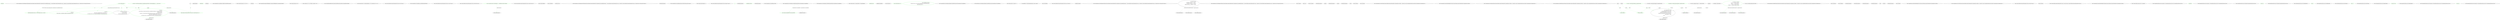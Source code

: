 digraph  {
d18 [cluster="CommandLine.Core.ValueMapper.MapValuesImpl(System.Collections.Generic.IEnumerable<CommandLine.Core.SpecificationProperty>, System.Collections.Generic.IEnumerable<string>, System.Func<System.Collections.Generic.IEnumerable<string>, System.Type, bool, CSharpx.Maybe<object>>)", color=green, community=0, label="yield break;", prediction=0, span="36-36"];
d4 [cluster="CommandLine.Core.ValueMapper.MapValuesImpl(System.Collections.Generic.IEnumerable<CommandLine.Core.SpecificationProperty>, System.Collections.Generic.IEnumerable<string>, System.Func<System.Collections.Generic.IEnumerable<string>, System.Type, bool, CSharpx.Maybe<object>>)", label="Entry CommandLine.Core.ValueMapper.MapValuesImpl(System.Collections.Generic.IEnumerable<CommandLine.Core.SpecificationProperty>, System.Collections.Generic.IEnumerable<string>, System.Func<System.Collections.Generic.IEnumerable<string>, System.Type, bool, CSharpx.Maybe<object>>)", span="29-29"];
d17 [cluster="CommandLine.Core.ValueMapper.MapValuesImpl(System.Collections.Generic.IEnumerable<CommandLine.Core.SpecificationProperty>, System.Collections.Generic.IEnumerable<string>, System.Func<System.Collections.Generic.IEnumerable<string>, System.Type, bool, CSharpx.Maybe<object>>)", label="specProps.Empty()", span="34-34"];
d19 [cluster="CommandLine.Core.ValueMapper.MapValuesImpl(System.Collections.Generic.IEnumerable<CommandLine.Core.SpecificationProperty>, System.Collections.Generic.IEnumerable<string>, System.Func<System.Collections.Generic.IEnumerable<string>, System.Type, bool, CSharpx.Maybe<object>>)", color=green, community=0, label="var pt = specProps.First()", prediction=1, span="38-38"];
d22 [cluster="CommandLine.Core.ValueMapper.MapValuesImpl(System.Collections.Generic.IEnumerable<CommandLine.Core.SpecificationProperty>, System.Collections.Generic.IEnumerable<string>, System.Func<System.Collections.Generic.IEnumerable<string>, System.Type, bool, CSharpx.Maybe<object>>)", color=green, community=0, label="yield return\r\n                    Tuple.Create(pt, pt.Specification.MakeErrorInCaseOfMinConstraint());", prediction=1, span="42-43"];
d21 [cluster="CommandLine.Core.ValueMapper.MapValuesImpl(System.Collections.Generic.IEnumerable<CommandLine.Core.SpecificationProperty>, System.Collections.Generic.IEnumerable<string>, System.Func<System.Collections.Generic.IEnumerable<string>, System.Type, bool, CSharpx.Maybe<object>>)", color=green, community=0, label="taken.Empty()", prediction=3, span="40-40"];
d23 [cluster="CommandLine.Core.ValueMapper.MapValuesImpl(System.Collections.Generic.IEnumerable<CommandLine.Core.SpecificationProperty>, System.Collections.Generic.IEnumerable<string>, System.Func<System.Collections.Generic.IEnumerable<string>, System.Type, bool, CSharpx.Maybe<object>>)", label="yield break;", span="44-44"];
d38 [cluster="CommandLine.Core.Specification.MakeErrorInCaseOfMinConstraint()", label="Entry CommandLine.Core.Specification.MakeErrorInCaseOfMinConstraint()", span="87-87"];
d39 [cluster="System.Tuple.Create<T1, T2>(T1, T2)", label="Entry System.Tuple.Create<T1, T2>(T1, T2)", span="0-0"];
d26 [cluster="CommandLine.Core.ValueMapper.MapValuesImpl(System.Collections.Generic.IEnumerable<CommandLine.Core.SpecificationProperty>, System.Collections.Generic.IEnumerable<string>, System.Func<System.Collections.Generic.IEnumerable<string>, System.Type, bool, CSharpx.Maybe<object>>)", color=green, community=0, label="yield return\r\n                    Tuple.Create<SpecificationProperty, Maybe<Error>>(\r\n                        pt, Maybe.Just<Error>(new SequenceOutOfRangeError(NameInfo.EmptyName)));", prediction=1, span="52-54"];
d25 [cluster="CommandLine.Core.ValueMapper.MapValuesImpl(System.Collections.Generic.IEnumerable<CommandLine.Core.SpecificationProperty>, System.Collections.Generic.IEnumerable<string>, System.Func<System.Collections.Generic.IEnumerable<string>, System.Type, bool, CSharpx.Maybe<object>>)", label="pt.Specification.Max.IsJust()\r\n                && next.IsNothing()\r\n                && values.Skip(taken.Count()).Any()", span="48-50"];
d27 [cluster="CommandLine.Core.ValueMapper.MapValuesImpl(System.Collections.Generic.IEnumerable<CommandLine.Core.SpecificationProperty>, System.Collections.Generic.IEnumerable<string>, System.Func<System.Collections.Generic.IEnumerable<string>, System.Type, bool, CSharpx.Maybe<object>>)", label="yield break;", span="55-55"];
d46 [cluster="CommandLine.SequenceOutOfRangeError.SequenceOutOfRangeError(CommandLine.NameInfo)", label="Entry CommandLine.SequenceOutOfRangeError.SequenceOutOfRangeError(CommandLine.NameInfo)", span="360-360"];
d47 [cluster="CSharpx.Maybe.Just<T>(T)", label="Entry CSharpx.Maybe.Just<T>(T)", span="124-124"];
d28 [cluster="CommandLine.Core.ValueMapper.MapValuesImpl(System.Collections.Generic.IEnumerable<CommandLine.Core.SpecificationProperty>, System.Collections.Generic.IEnumerable<string>, System.Func<System.Collections.Generic.IEnumerable<string>, System.Type, bool, CSharpx.Maybe<object>>)", color=green, community=0, label="yield return\r\n                converter(taken, pt.Property.PropertyType, pt.Specification.TargetType != TargetType.Sequence)\r\n                    .MapValueOrDefault(\r\n                        converted => Tuple.Create(pt.WithValue(Maybe.Just(converted)), Maybe.Nothing<Error>()),\r\n                        Tuple.Create<SpecificationProperty, Maybe<Error>>(\r\n                            pt, Maybe.Just<Error>(new BadFormatConversionError(NameInfo.EmptyName))));", prediction=1, span="58-63"];
d20 [cluster="CommandLine.Core.ValueMapper.MapValuesImpl(System.Collections.Generic.IEnumerable<CommandLine.Core.SpecificationProperty>, System.Collections.Generic.IEnumerable<string>, System.Func<System.Collections.Generic.IEnumerable<string>, System.Type, bool, CSharpx.Maybe<object>>)", color=green, community=0, label="var taken = values.Take(pt.Specification.CountOfMaxNumberOfValues().MapValueOrDefault(n => n, values.Count()))", prediction=1, span="39-39"];
d29 [cluster="CommandLine.Core.ValueMapper.MapValuesImpl(System.Collections.Generic.IEnumerable<CommandLine.Core.SpecificationProperty>, System.Collections.Generic.IEnumerable<string>, System.Func<System.Collections.Generic.IEnumerable<string>, System.Type, bool, CSharpx.Maybe<object>>)", color=green, community=0, label="MapValuesImpl(specProps.Skip(1), values.Skip(taken.Count()), converter)", prediction=1, span="65-65"];
d48 [cluster="System.Func<T1, T2, T3, TResult>.Invoke(T1, T2, T3)", label="Entry System.Func<T1, T2, T3, TResult>.Invoke(T1, T2, T3)", span="0-0"];
d49 [cluster="CommandLine.BadFormatConversionError.BadFormatConversionError(CommandLine.NameInfo)", label="Entry CommandLine.BadFormatConversionError.BadFormatConversionError(CommandLine.NameInfo)", span="349-349"];
d36 [cluster="CSharpx.Maybe<T1>.MapValueOrDefault<T1, T2>(System.Func<T1, T2>, T2)", label="Entry CSharpx.Maybe<T1>.MapValueOrDefault<T1, T2>(System.Func<T1, T2>, T2)", span="377-377"];
d57 [cluster="lambda expression", label="Entry lambda expression", span="61-61"];
d33 [cluster="System.Collections.Generic.IEnumerable<TSource>.First<TSource>()", label="Entry System.Collections.Generic.IEnumerable<TSource>.First<TSource>()", span="0-0"];
d58 [cluster="lambda expression", color=green, community=0, label="Tuple.Create(pt.WithValue(Maybe.Just(converted)), Maybe.Nothing<Error>())", prediction=1, span="61-61"];
d34 [cluster="CommandLine.Core.Specification.CountOfMaxNumberOfValues()", label="Entry CommandLine.Core.Specification.CountOfMaxNumberOfValues()", span="71-71"];
d35 [cluster="System.Collections.Generic.IEnumerable<TSource>.Count<TSource>()", label="Entry System.Collections.Generic.IEnumerable<TSource>.Count<TSource>()", span="0-0"];
d37 [cluster="System.Collections.Generic.IEnumerable<TSource>.Take<TSource>(int)", label="Entry System.Collections.Generic.IEnumerable<TSource>.Take<TSource>(int)", span="0-0"];
d50 [cluster="lambda expression", label="Entry lambda expression", span="39-39"];
d24 [cluster="CommandLine.Core.ValueMapper.MapValuesImpl(System.Collections.Generic.IEnumerable<CommandLine.Core.SpecificationProperty>, System.Collections.Generic.IEnumerable<string>, System.Func<System.Collections.Generic.IEnumerable<string>, System.Type, bool, CSharpx.Maybe<object>>)", color=green, community=0, label="var next = specProps.Skip(1).FirstOrDefault(s => s.Specification.IsValue()).ToMaybe()", prediction=9, span="47-47"];
d40 [cluster="System.Collections.Generic.IEnumerable<TSource>.Skip<TSource>(int)", label="Entry System.Collections.Generic.IEnumerable<TSource>.Skip<TSource>(int)", span="0-0"];
d41 [cluster="Unk.FirstOrDefault", label="Entry Unk.FirstOrDefault", span=""];
d42 [cluster="Unk.ToMaybe", label="Entry Unk.ToMaybe", span=""];
d53 [cluster="lambda expression", label="Entry lambda expression", span="47-47"];
d30 [cluster="CommandLine.Core.ValueMapper.MapValuesImpl(System.Collections.Generic.IEnumerable<CommandLine.Core.SpecificationProperty>, System.Collections.Generic.IEnumerable<string>, System.Func<System.Collections.Generic.IEnumerable<string>, System.Type, bool, CSharpx.Maybe<object>>)", label="yield return value;", span="67-67"];
d31 [cluster="CommandLine.Core.ValueMapper.MapValuesImpl(System.Collections.Generic.IEnumerable<CommandLine.Core.SpecificationProperty>, System.Collections.Generic.IEnumerable<string>, System.Func<System.Collections.Generic.IEnumerable<string>, System.Type, bool, CSharpx.Maybe<object>>)", label="Exit CommandLine.Core.ValueMapper.MapValuesImpl(System.Collections.Generic.IEnumerable<CommandLine.Core.SpecificationProperty>, System.Collections.Generic.IEnumerable<string>, System.Func<System.Collections.Generic.IEnumerable<string>, System.Type, bool, CSharpx.Maybe<object>>)", span="29-29"];
d75 [label=pt, span=""];
d59 [cluster="lambda expression", label="Exit lambda expression", span="61-61"];
d60 [cluster="CommandLine.Core.SpecificationProperty.WithValue(CSharpx.Maybe<object>)", label="Entry CommandLine.Core.SpecificationProperty.WithValue(CSharpx.Maybe<object>)", span="18-18"];
d61 [cluster="CSharpx.Maybe.Nothing<T>()", label="Entry CSharpx.Maybe.Nothing<T>()", span="116-116"];
d32 [cluster="System.Collections.Generic.IEnumerable<TSource>.Empty<TSource>()", label="Entry System.Collections.Generic.IEnumerable<TSource>.Empty<TSource>()", span="31-31"];
d51 [cluster="lambda expression", color=green, community=1, label=n, prediction=10, span="39-39"];
d52 [cluster="lambda expression", label="Exit lambda expression", span="39-39"];
d54 [cluster="lambda expression", color=green, community=0, label="s.Specification.IsValue()", prediction=11, span="47-47"];
d55 [cluster="lambda expression", label="Exit lambda expression", span="47-47"];
d56 [cluster="CommandLine.Core.Specification.IsValue()", label="Entry CommandLine.Core.Specification.IsValue()", span="15-15"];
d68 [cluster="CommandLine.Core.ValueMapper.CountOfMaxNumberOfValues(CommandLine.Core.Specification)", color=green, community=0, label="return Maybe.Just(specification.Max.FromJustOrFail());", prediction=12, span="80-80"];
d62 [cluster="CommandLine.Core.ValueMapper.CountOfMaxNumberOfValues(CommandLine.Core.Specification)", label="Entry CommandLine.Core.ValueMapper.CountOfMaxNumberOfValues(CommandLine.Core.Specification)", span="71-71"];
d67 [cluster="CommandLine.Core.ValueMapper.CountOfMaxNumberOfValues(CommandLine.Core.Specification)", label="specification.Max.IsJust()", span="78-78"];
d70 [cluster="CommandLine.Core.ValueMapper.CountOfMaxNumberOfValues(CommandLine.Core.Specification)", label="Exit CommandLine.Core.ValueMapper.CountOfMaxNumberOfValues(CommandLine.Core.Specification)", span="71-71"];
d71 [cluster="CSharpx.Maybe<T>.FromJustOrFail<T>(System.Exception)", label="Entry CSharpx.Maybe<T>.FromJustOrFail<T>(System.Exception)", span="355-355"];
d64 [cluster="CommandLine.Core.ValueMapper.CountOfMaxNumberOfValues(CommandLine.Core.Specification)", color=green, community=0, label="TargetType.Scalar", prediction=13, span="75-75"];
d63 [cluster="CommandLine.Core.ValueMapper.CountOfMaxNumberOfValues(CommandLine.Core.Specification)", label="specification.TargetType", span="73-73"];
d65 [cluster="CommandLine.Core.ValueMapper.CountOfMaxNumberOfValues(CommandLine.Core.Specification)", label="return Maybe.Just(1);", span="76-76"];
d69 [cluster="CommandLine.Core.ValueMapper.CountOfMaxNumberOfValues(CommandLine.Core.Specification)", color=green, community=0, label="return Maybe.Nothing<int>();", prediction=14, span="84-84"];
d73 [cluster="CommandLine.Core.ValueMapper.MakeErrorInCaseOfMinConstraint(CommandLine.Core.Specification)", color=green, community=0, label="return specification.Min.IsJust()\r\n                ? Maybe.Just<Error>(new SequenceOutOfRangeError(NameInfo.EmptyName))\r\n                : Maybe.Nothing<Error>();", prediction=15, span="89-91"];
d72 [cluster="CommandLine.Core.ValueMapper.MakeErrorInCaseOfMinConstraint(CommandLine.Core.Specification)", label="Entry CommandLine.Core.ValueMapper.MakeErrorInCaseOfMinConstraint(CommandLine.Core.Specification)", span="87-87"];
d74 [cluster="CommandLine.Core.ValueMapper.MakeErrorInCaseOfMinConstraint(CommandLine.Core.Specification)", label="Exit CommandLine.Core.ValueMapper.MakeErrorInCaseOfMinConstraint(CommandLine.Core.Specification)", span="87-87"];
d43 [cluster="CSharpx.Maybe<T>.IsJust<T>()", label="Entry CSharpx.Maybe<T>.IsJust<T>()", span="326-326"];
d1 [cluster="CommandLine.Core.ValueMapper.MapValues(System.Collections.Generic.IEnumerable<CommandLine.Core.SpecificationProperty>, System.Collections.Generic.IEnumerable<string>, System.Func<System.Collections.Generic.IEnumerable<string>, System.Type, bool, CSharpx.Maybe<object>>)", label="var propAndErrors = MapValuesImpl(specProps, values, converter)", span="20-20"];
d44 [cluster="Unk.IsNothing", label="Entry Unk.IsNothing", span=""];
d45 [cluster="System.Collections.Generic.IEnumerable<TSource>.Any<TSource>()", label="Entry System.Collections.Generic.IEnumerable<TSource>.Any<TSource>()", span="0-0"];
d66 [cluster="CommandLine.Core.ValueMapper.CountOfMaxNumberOfValues(CommandLine.Core.Specification)", label="TargetType.Sequence", span="77-77"];
d0 [cluster="CommandLine.Core.ValueMapper.MapValues(System.Collections.Generic.IEnumerable<CommandLine.Core.SpecificationProperty>, System.Collections.Generic.IEnumerable<string>, System.Func<System.Collections.Generic.IEnumerable<string>, System.Type, bool, CSharpx.Maybe<object>>)", label="Entry CommandLine.Core.ValueMapper.MapValues(System.Collections.Generic.IEnumerable<CommandLine.Core.SpecificationProperty>, System.Collections.Generic.IEnumerable<string>, System.Func<System.Collections.Generic.IEnumerable<string>, System.Type, bool, CSharpx.Maybe<object>>)", span="15-15"];
d2 [cluster="CommandLine.Core.ValueMapper.MapValues(System.Collections.Generic.IEnumerable<CommandLine.Core.SpecificationProperty>, System.Collections.Generic.IEnumerable<string>, System.Func<System.Collections.Generic.IEnumerable<string>, System.Type, bool, CSharpx.Maybe<object>>)", label="return Result.Succeed(\r\n                propAndErrors.Select(pe => pe.Item1),\r\n                propAndErrors.Select(pe => pe.Item2)\r\n                    .OfType<Just<Error>>().Select(e => e.Value)\r\n                );", span="22-26"];
d3 [cluster="CommandLine.Core.ValueMapper.MapValues(System.Collections.Generic.IEnumerable<CommandLine.Core.SpecificationProperty>, System.Collections.Generic.IEnumerable<string>, System.Func<System.Collections.Generic.IEnumerable<string>, System.Type, bool, CSharpx.Maybe<object>>)", label="Exit CommandLine.Core.ValueMapper.MapValues(System.Collections.Generic.IEnumerable<CommandLine.Core.SpecificationProperty>, System.Collections.Generic.IEnumerable<string>, System.Func<System.Collections.Generic.IEnumerable<string>, System.Type, bool, CSharpx.Maybe<object>>)", span="15-15"];
d5 [cluster="Unk.Select", label="Entry Unk.Select", span=""];
d6 [cluster="Unk.>", label="Entry Unk.>", span=""];
d7 [cluster="Unk.Succeed", label="Entry Unk.Succeed", span=""];
d8 [cluster="lambda expression", label="Entry lambda expression", span="23-23"];
d11 [cluster="lambda expression", label="Entry lambda expression", span="24-24"];
d14 [cluster="lambda expression", label="Entry lambda expression", span="25-25"];
d10 [cluster="lambda expression", label="Exit lambda expression", span="23-23"];
d9 [cluster="lambda expression", label="pe.Item1", span="23-23"];
d13 [cluster="lambda expression", label="Exit lambda expression", span="24-24"];
d12 [cluster="lambda expression", label="pe.Item2", span="24-24"];
d16 [cluster="lambda expression", label="Exit lambda expression", span="25-25"];
d15 [cluster="lambda expression", label="e.Value", span="25-25"];
m0_14 [cluster="Unk.Where", file="Tokenizer.cs", label="Entry Unk.Where", span=""];
m0_22 [cluster="Unk.Create", file="Tokenizer.cs", label="Entry Unk.Create", span=""];
m0_12 [cluster="CommandLine.Core.Scalar.Partition(System.Collections.Generic.IEnumerable<CommandLine.Core.Token>, System.Func<string, CommandLine.Infrastructure.Maybe<CommandLine.Core.TypeDescriptor>>)", file="Tokenizer.cs", label="Entry CommandLine.Core.Scalar.Partition(System.Collections.Generic.IEnumerable<CommandLine.Core.Token>, System.Func<string, CommandLine.Infrastructure.Maybe<CommandLine.Core.TypeDescriptor>>)", span="11-11"];
m0_18 [cluster="CommandLine.Core.KeyValuePairHelper.ForScalar(System.Collections.Generic.IEnumerable<CommandLine.Core.Token>)", file="Tokenizer.cs", label="Entry CommandLine.Core.KeyValuePairHelper.ForScalar(System.Collections.Generic.IEnumerable<CommandLine.Core.Token>)", span="16-16"];
m0_13 [cluster="CommandLine.Core.Sequence.Partition(System.Collections.Generic.IEnumerable<CommandLine.Core.Token>, System.Func<string, CommandLine.Infrastructure.Maybe<CommandLine.Core.TypeDescriptor>>)", file="Tokenizer.cs", label="Entry CommandLine.Core.Sequence.Partition(System.Collections.Generic.IEnumerable<CommandLine.Core.Token>, System.Func<string, CommandLine.Infrastructure.Maybe<CommandLine.Core.TypeDescriptor>>)", span="11-11"];
m0_0 [cluster="CommandLine.Core.TokenPartitioner.Partition(System.Collections.Generic.IEnumerable<CommandLine.Core.Token>, System.Func<string, CommandLine.Infrastructure.Maybe<CommandLine.Core.TypeDescriptor>>)", file="Tokenizer.cs", label="Entry CommandLine.Core.TokenPartitioner.Partition(System.Collections.Generic.IEnumerable<CommandLine.Core.Token>, System.Func<string, CommandLine.Infrastructure.Maybe<CommandLine.Core.TypeDescriptor>>)", span="12-12"];
m0_3 [cluster="CommandLine.Core.TokenPartitioner.Partition(System.Collections.Generic.IEnumerable<CommandLine.Core.Token>, System.Func<string, CommandLine.Infrastructure.Maybe<CommandLine.Core.TypeDescriptor>>)", color=green, community=0, file="Tokenizer.cs", label="var scalars = Scalar.Partition(tokenList, typeLookup).ToList()", prediction=16, span="18-18"];
m0_1 [cluster="CommandLine.Core.TokenPartitioner.Partition(System.Collections.Generic.IEnumerable<CommandLine.Core.Token>, System.Func<string, CommandLine.Infrastructure.Maybe<CommandLine.Core.TypeDescriptor>>)", file="Tokenizer.cs", label="var tokenList = tokens.ToList()", span="16-16"];
m0_2 [cluster="CommandLine.Core.TokenPartitioner.Partition(System.Collections.Generic.IEnumerable<CommandLine.Core.Token>, System.Func<string, CommandLine.Infrastructure.Maybe<CommandLine.Core.TypeDescriptor>>)", file="Tokenizer.cs", label="var switches = Switch.Partition(tokenList, typeLookup).ToList()", span="17-17"];
m0_4 [cluster="CommandLine.Core.TokenPartitioner.Partition(System.Collections.Generic.IEnumerable<CommandLine.Core.Token>, System.Func<string, CommandLine.Infrastructure.Maybe<CommandLine.Core.TypeDescriptor>>)", color=green, community=0, file="Tokenizer.cs", label="var sequences = Sequence.Partition(tokenList, typeLookup).ToList()", prediction=17, span="19-19"];
m0_5 [cluster="CommandLine.Core.TokenPartitioner.Partition(System.Collections.Generic.IEnumerable<CommandLine.Core.Token>, System.Func<string, CommandLine.Infrastructure.Maybe<CommandLine.Core.TypeDescriptor>>)", color=green, community=0, file="Tokenizer.cs", label="var nonOptions = tokenList\r\n                .Where(t => !switches.Contains(t))\r\n                .Where(t => !scalars.Contains(t))\r\n                .Where(t => !sequences.Contains(t)).ToList()", prediction=18, span="20-23"];
m0_8 [cluster="CommandLine.Core.TokenPartitioner.Partition(System.Collections.Generic.IEnumerable<CommandLine.Core.Token>, System.Func<string, CommandLine.Infrastructure.Maybe<CommandLine.Core.TypeDescriptor>>)", file="Tokenizer.cs", label="return TokenPartitions.Create(\r\n                    KeyValuePairHelper.ForSwitch(switches)\r\n                        .Concat(KeyValuePairHelper.ForScalar(scalars))\r\n                        .Concat(KeyValuePairHelper.ForSequence(sequences)),\r\n                values.Select(t => t.Text),\r\n                errors);", span="27-32"];
m0_6 [cluster="CommandLine.Core.TokenPartitioner.Partition(System.Collections.Generic.IEnumerable<CommandLine.Core.Token>, System.Func<string, CommandLine.Infrastructure.Maybe<CommandLine.Core.TypeDescriptor>>)", file="Tokenizer.cs", label="var values = nonOptions.Where(v => v.IsValue()).ToList()", span="24-24"];
m0_7 [cluster="CommandLine.Core.TokenPartitioner.Partition(System.Collections.Generic.IEnumerable<CommandLine.Core.Token>, System.Func<string, CommandLine.Infrastructure.Maybe<CommandLine.Core.TypeDescriptor>>)", file="Tokenizer.cs", label="var errors = nonOptions.Except(values).ToList()", span="25-25"];
m0_9 [cluster="CommandLine.Core.TokenPartitioner.Partition(System.Collections.Generic.IEnumerable<CommandLine.Core.Token>, System.Func<string, CommandLine.Infrastructure.Maybe<CommandLine.Core.TypeDescriptor>>)", file="Tokenizer.cs", label="Exit CommandLine.Core.TokenPartitioner.Partition(System.Collections.Generic.IEnumerable<CommandLine.Core.Token>, System.Func<string, CommandLine.Infrastructure.Maybe<CommandLine.Core.TypeDescriptor>>)", span="12-12"];
m0_30 [cluster="Unk.Contains", file="Tokenizer.cs", label="Entry Unk.Contains", span=""];
m0_16 [cluster="Unk.Except", file="Tokenizer.cs", label="Entry Unk.Except", span=""];
m0_34 [cluster="lambda expression", file="Tokenizer.cs", label="Entry lambda expression", span="24-24"];
m0_28 [cluster="lambda expression", color=green, community=0, file="Tokenizer.cs", label="!scalars.Contains(t)", prediction=16, span="22-22"];
m0_32 [cluster="lambda expression", file="Tokenizer.cs", label="!sequences.Contains(t)", span="23-23"];
m0_23 [cluster="lambda expression", file="Tokenizer.cs", label="Entry lambda expression", span="21-21"];
m0_27 [cluster="lambda expression", file="Tokenizer.cs", label="Entry lambda expression", span="22-22"];
m0_31 [cluster="lambda expression", file="Tokenizer.cs", label="Entry lambda expression", span="23-23"];
m0_24 [cluster="lambda expression", color=green, community=0, file="Tokenizer.cs", label="!switches.Contains(t)", prediction=20, span="21-21"];
m0_25 [cluster="lambda expression", file="Tokenizer.cs", label="Exit lambda expression", span="21-21"];
m0_29 [cluster="lambda expression", file="Tokenizer.cs", label="Exit lambda expression", span="22-22"];
m0_38 [cluster="lambda expression", file="Tokenizer.cs", label="Entry lambda expression", span="31-31"];
m0_33 [cluster="lambda expression", file="Tokenizer.cs", label="Exit lambda expression", span="23-23"];
m0_40 [cluster="lambda expression", file="Tokenizer.cs", label="Exit lambda expression", span="31-31"];
m0_39 [cluster="lambda expression", file="Tokenizer.cs", label="t.Text", span="31-31"];
m0_35 [cluster="lambda expression", file="Tokenizer.cs", label="v.IsValue()", span="24-24"];
m0_36 [cluster="lambda expression", file="Tokenizer.cs", label="Exit lambda expression", span="24-24"];
m0_15 [cluster="Unk.ToList", file="Tokenizer.cs", label="Entry Unk.ToList", span=""];
m0_17 [cluster="CommandLine.Core.KeyValuePairHelper.ForSwitch(System.Collections.Generic.IEnumerable<CommandLine.Core.Token>)", file="Tokenizer.cs", label="Entry CommandLine.Core.KeyValuePairHelper.ForSwitch(System.Collections.Generic.IEnumerable<CommandLine.Core.Token>)", span="10-10"];
m0_11 [cluster="CommandLine.Core.Switch.Partition(System.Collections.Generic.IEnumerable<CommandLine.Core.Token>, System.Func<string, CommandLine.Infrastructure.Maybe<CommandLine.Core.TypeDescriptor>>)", file="Tokenizer.cs", label="Entry CommandLine.Core.Switch.Partition(System.Collections.Generic.IEnumerable<CommandLine.Core.Token>, System.Func<string, CommandLine.Infrastructure.Maybe<CommandLine.Core.TypeDescriptor>>)", span="11-11"];
m0_10 [cluster="System.Collections.Generic.IEnumerable<TSource>.ToList<TSource>()", file="Tokenizer.cs", label="Entry System.Collections.Generic.IEnumerable<TSource>.ToList<TSource>()", span="0-0"];
m0_37 [cluster="Unk.IsValue", file="Tokenizer.cs", label="Entry Unk.IsValue", span=""];
m0_19 [cluster="System.Collections.Generic.IEnumerable<TSource>.Concat<TSource>(System.Collections.Generic.IEnumerable<TSource>)", file="Tokenizer.cs", label="Entry System.Collections.Generic.IEnumerable<TSource>.Concat<TSource>(System.Collections.Generic.IEnumerable<TSource>)", span="0-0"];
m0_20 [cluster="CommandLine.Core.KeyValuePairHelper.ForSequence(System.Collections.Generic.IEnumerable<CommandLine.Core.Token>)", file="Tokenizer.cs", label="Entry CommandLine.Core.KeyValuePairHelper.ForSequence(System.Collections.Generic.IEnumerable<CommandLine.Core.Token>)", span="22-22"];
m0_26 [cluster="System.Collections.Generic.List<T>.Contains(T)", file="Tokenizer.cs", label="Entry System.Collections.Generic.List<T>.Contains(T)", span="0-0"];
m0_41 [file="Tokenizer.cs", label=switches, span=""];
m0_42 [file="Tokenizer.cs", label=scalars, span=""];
m0_43 [file="Tokenizer.cs", label=sequences, span=""];
m1_15 [cluster="CommandLine.Infrastructure.Unit.operator !=(CommandLine.Infrastructure.Unit, CommandLine.Infrastructure.Unit)", file="Unit.cs", label="Entry CommandLine.Infrastructure.Unit.operator !=(CommandLine.Infrastructure.Unit, CommandLine.Infrastructure.Unit)", span="41-41"];
m1_16 [cluster="CommandLine.Infrastructure.Unit.operator !=(CommandLine.Infrastructure.Unit, CommandLine.Infrastructure.Unit)", color=green, community=0, file="Unit.cs", label="return false;", prediction=21, span="43-43"];
m1_17 [cluster="CommandLine.Infrastructure.Unit.operator !=(CommandLine.Infrastructure.Unit, CommandLine.Infrastructure.Unit)", file="Unit.cs", label="Exit CommandLine.Infrastructure.Unit.operator !=(CommandLine.Infrastructure.Unit, CommandLine.Infrastructure.Unit)", span="41-41"];
m1_0 [cluster="CommandLine.Infrastructure.Unit.Equals(CommandLine.Infrastructure.Unit)", file="Unit.cs", label="Entry CommandLine.Infrastructure.Unit.Equals(CommandLine.Infrastructure.Unit)", span="16-16"];
m1_1 [cluster="CommandLine.Infrastructure.Unit.Equals(CommandLine.Infrastructure.Unit)", color=green, community=0, file="Unit.cs", label="return true;", prediction=22, span="18-18"];
m1_2 [cluster="CommandLine.Infrastructure.Unit.Equals(CommandLine.Infrastructure.Unit)", file="Unit.cs", label="Exit CommandLine.Infrastructure.Unit.Equals(CommandLine.Infrastructure.Unit)", span="16-16"];
m1_6 [cluster="CommandLine.Infrastructure.Unit.GetHashCode()", file="Unit.cs", label="Entry CommandLine.Infrastructure.Unit.GetHashCode()", span="26-26"];
m1_7 [cluster="CommandLine.Infrastructure.Unit.GetHashCode()", color=green, community=0, file="Unit.cs", label="return 0;", prediction=23, span="28-28"];
m1_8 [cluster="CommandLine.Infrastructure.Unit.GetHashCode()", file="Unit.cs", label="Exit CommandLine.Infrastructure.Unit.GetHashCode()", span="26-26"];
m1_9 [cluster="CommandLine.Infrastructure.Unit.ToString()", file="Unit.cs", label="Entry CommandLine.Infrastructure.Unit.ToString()", span="31-31"];
m1_10 [cluster="CommandLine.Infrastructure.Unit.ToString()", color=green, community=0, file="Unit.cs", label="return ''()'';", prediction=24, span="33-33"];
m1_11 [cluster="CommandLine.Infrastructure.Unit.ToString()", file="Unit.cs", label="Exit CommandLine.Infrastructure.Unit.ToString()", span="31-31"];
m1_3 [cluster="CommandLine.Infrastructure.Unit.Equals(object)", file="Unit.cs", label="Entry CommandLine.Infrastructure.Unit.Equals(object)", span="21-21"];
m1_4 [cluster="CommandLine.Infrastructure.Unit.Equals(object)", color=green, community=0, file="Unit.cs", label="return obj is Unit;", prediction=25, span="23-23"];
m1_5 [cluster="CommandLine.Infrastructure.Unit.Equals(object)", file="Unit.cs", label="Exit CommandLine.Infrastructure.Unit.Equals(object)", span="21-21"];
m1_12 [cluster="CommandLine.Infrastructure.Unit.operator ==(CommandLine.Infrastructure.Unit, CommandLine.Infrastructure.Unit)", file="Unit.cs", label="Entry CommandLine.Infrastructure.Unit.operator ==(CommandLine.Infrastructure.Unit, CommandLine.Infrastructure.Unit)", span="36-36"];
m1_13 [cluster="CommandLine.Infrastructure.Unit.operator ==(CommandLine.Infrastructure.Unit, CommandLine.Infrastructure.Unit)", color=green, community=0, file="Unit.cs", label="return true;", prediction=26, span="38-38"];
m1_14 [cluster="CommandLine.Infrastructure.Unit.operator ==(CommandLine.Infrastructure.Unit, CommandLine.Infrastructure.Unit)", file="Unit.cs", label="Exit CommandLine.Infrastructure.Unit.operator ==(CommandLine.Infrastructure.Unit, CommandLine.Infrastructure.Unit)", span="36-36"];
d4 -> d29  [color=green, key=1, label="System.Collections.Generic.IEnumerable<CommandLine.Core.SpecificationProperty>", style=dashed];
d4 -> d25  [color=darkseagreen4, key=1, label="System.Collections.Generic.IEnumerable<string>", style=dashed];
d19 -> d22  [color=green, key=1, label=pt, style=dashed];
d19 -> d26  [color=green, key=1, label=pt, style=dashed];
d19 -> d28  [color=green, key=1, label=pt, style=dashed];
d19 -> d25  [color=green, key=1, label=pt, style=dashed];
d19 -> d58  [color=green, key=1, label=pt, style=dashed];
d28 -> d57  [color=green, key=1, label="lambda expression", style=dashed];
d20 -> d28  [color=green, key=1, label=taken, style=dashed];
d20 -> d50  [color=green, key=1, label="lambda expression", style=dashed];
d20 -> d25  [color=green, key=1, label=taken, style=dashed];
d20 -> d29  [color=green, key=1, label=taken, style=dashed];
d24 -> d53  [color=green, key=1, label="lambda expression", style=dashed];
d75 -> d58  [color=green, key=1, label=pt, style=dashed];
d62 -> d68  [color=green, key=1, label="CommandLine.Core.Specification", style=dashed];
d62 -> d67  [color=darkseagreen4, key=1, label="CommandLine.Core.Specification", style=dashed];
d2 -> d8  [color=darkseagreen4, key=1, label="lambda expression", style=dashed];
d2 -> d11  [color=darkseagreen4, key=1, label="lambda expression", style=dashed];
d2 -> d14  [color=darkseagreen4, key=1, label="lambda expression", style=dashed];
m0_3 -> m0_28  [color=green, key=1, label=scalars, style=dashed];
m0_3 -> m0_8  [color=green, key=1, label=scalars, style=dashed];
m0_2 -> m0_24  [color=green, key=1, label=switches, style=dashed];
m0_2 -> m0_8  [color=darkseagreen4, key=1, label=switches, style=dashed];
m0_4 -> m0_32  [color=green, key=1, label=sequences, style=dashed];
m0_4 -> m0_8  [color=green, key=1, label=sequences, style=dashed];
m0_5 -> m0_23  [color=green, key=1, label="lambda expression", style=dashed];
m0_5 -> m0_27  [color=green, key=1, label="lambda expression", style=dashed];
m0_5 -> m0_31  [color=green, key=1, label="lambda expression", style=dashed];
m0_8 -> m0_38  [color=darkseagreen4, key=1, label="lambda expression", style=dashed];
m0_6 -> m0_8  [color=darkseagreen4, key=1, label=values, style=dashed];
m0_6 -> m0_34  [color=darkseagreen4, key=1, label="lambda expression", style=dashed];
m0_41 -> m0_24  [color=green, key=1, label=switches, style=dashed];
m0_42 -> m0_28  [color=green, key=1, label=scalars, style=dashed];
m0_43 -> m0_32  [color=darkseagreen4, key=1, label=sequences, style=dashed];
}
